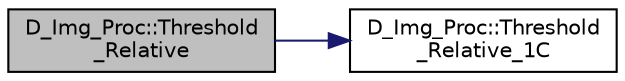 digraph "D_Img_Proc::Threshold_Relative"
{
 // LATEX_PDF_SIZE
  edge [fontname="Helvetica",fontsize="10",labelfontname="Helvetica",labelfontsize="10"];
  node [fontname="Helvetica",fontsize="10",shape=record];
  rankdir="LR";
  Node1 [label="D_Img_Proc::Threshold\l_Relative",height=0.2,width=0.4,color="black", fillcolor="grey75", style="filled", fontcolor="black",tooltip=" "];
  Node1 -> Node2 [color="midnightblue",fontsize="10",style="solid"];
  Node2 [label="D_Img_Proc::Threshold\l_Relative_1C",height=0.2,width=0.4,color="black", fillcolor="white", style="filled",URL="$class_d___img___proc.html#aff15ef3cbf283127b155144cb4723ec3",tooltip=" "];
}
